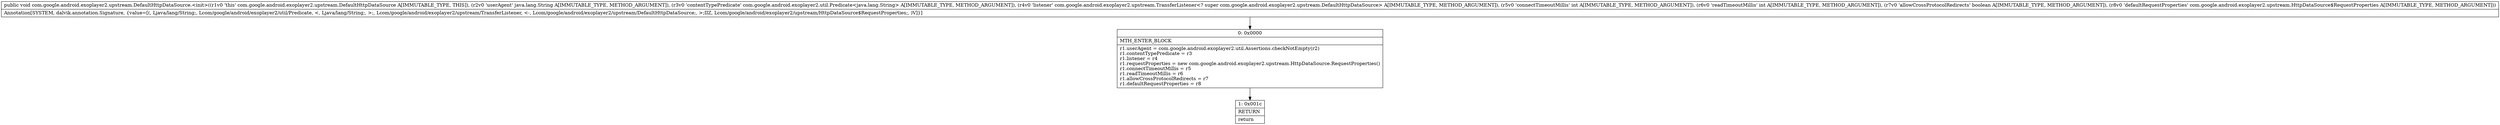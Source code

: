 digraph "CFG forcom.google.android.exoplayer2.upstream.DefaultHttpDataSource.\<init\>(Ljava\/lang\/String;Lcom\/google\/android\/exoplayer2\/util\/Predicate;Lcom\/google\/android\/exoplayer2\/upstream\/TransferListener;IIZLcom\/google\/android\/exoplayer2\/upstream\/HttpDataSource$RequestProperties;)V" {
Node_0 [shape=record,label="{0\:\ 0x0000|MTH_ENTER_BLOCK\l|r1.userAgent = com.google.android.exoplayer2.util.Assertions.checkNotEmpty(r2)\lr1.contentTypePredicate = r3\lr1.listener = r4\lr1.requestProperties = new com.google.android.exoplayer2.upstream.HttpDataSource.RequestProperties()\lr1.connectTimeoutMillis = r5\lr1.readTimeoutMillis = r6\lr1.allowCrossProtocolRedirects = r7\lr1.defaultRequestProperties = r8\l}"];
Node_1 [shape=record,label="{1\:\ 0x001c|RETURN\l|return\l}"];
MethodNode[shape=record,label="{public void com.google.android.exoplayer2.upstream.DefaultHttpDataSource.\<init\>((r1v0 'this' com.google.android.exoplayer2.upstream.DefaultHttpDataSource A[IMMUTABLE_TYPE, THIS]), (r2v0 'userAgent' java.lang.String A[IMMUTABLE_TYPE, METHOD_ARGUMENT]), (r3v0 'contentTypePredicate' com.google.android.exoplayer2.util.Predicate\<java.lang.String\> A[IMMUTABLE_TYPE, METHOD_ARGUMENT]), (r4v0 'listener' com.google.android.exoplayer2.upstream.TransferListener\<? super com.google.android.exoplayer2.upstream.DefaultHttpDataSource\> A[IMMUTABLE_TYPE, METHOD_ARGUMENT]), (r5v0 'connectTimeoutMillis' int A[IMMUTABLE_TYPE, METHOD_ARGUMENT]), (r6v0 'readTimeoutMillis' int A[IMMUTABLE_TYPE, METHOD_ARGUMENT]), (r7v0 'allowCrossProtocolRedirects' boolean A[IMMUTABLE_TYPE, METHOD_ARGUMENT]), (r8v0 'defaultRequestProperties' com.google.android.exoplayer2.upstream.HttpDataSource$RequestProperties A[IMMUTABLE_TYPE, METHOD_ARGUMENT]))  | Annotation[SYSTEM, dalvik.annotation.Signature, \{value=[(, Ljava\/lang\/String;, Lcom\/google\/android\/exoplayer2\/util\/Predicate, \<, Ljava\/lang\/String;, \>;, Lcom\/google\/android\/exoplayer2\/upstream\/TransferListener, \<\-, Lcom\/google\/android\/exoplayer2\/upstream\/DefaultHttpDataSource;, \>;IIZ, Lcom\/google\/android\/exoplayer2\/upstream\/HttpDataSource$RequestProperties;, )V]\}]\l}"];
MethodNode -> Node_0;
Node_0 -> Node_1;
}

